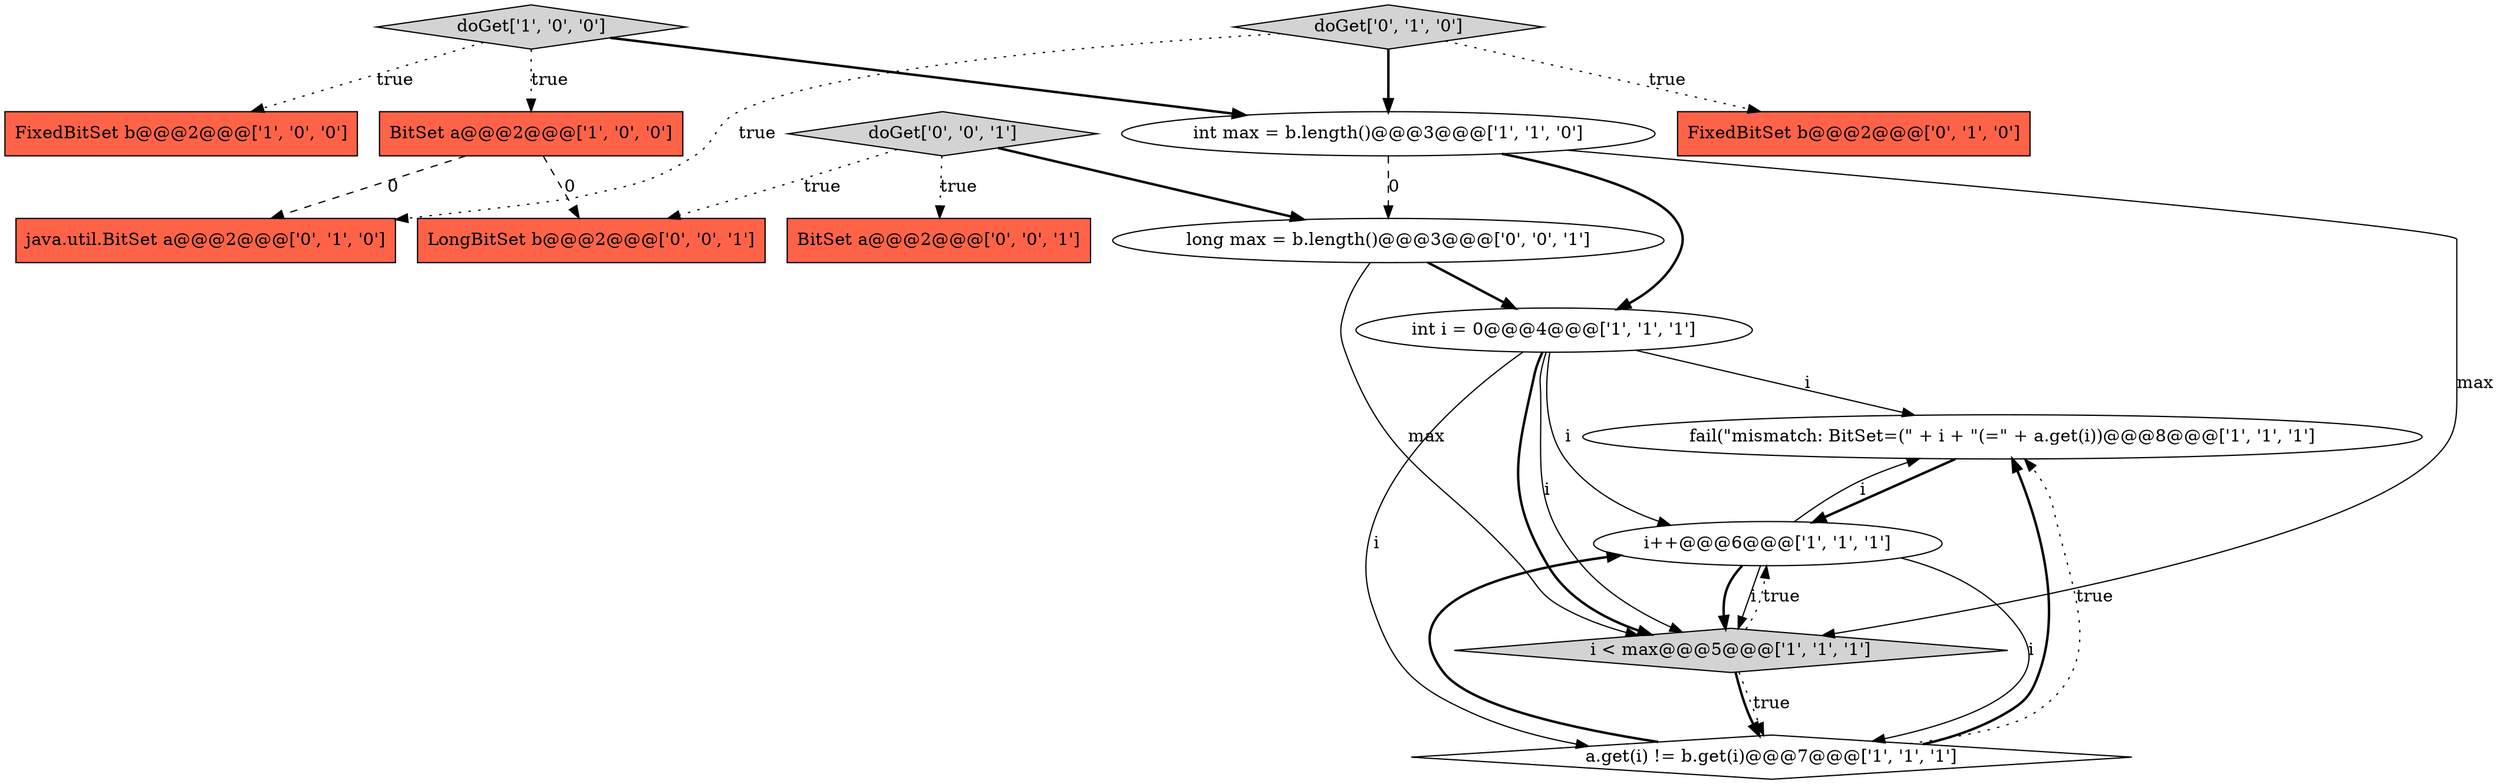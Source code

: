 digraph {
1 [style = filled, label = "fail(\"mismatch: BitSet=(\" + i + \"(=\" + a.get(i))@@@8@@@['1', '1', '1']", fillcolor = white, shape = ellipse image = "AAA0AAABBB1BBB"];
8 [style = filled, label = "i < max@@@5@@@['1', '1', '1']", fillcolor = lightgray, shape = diamond image = "AAA0AAABBB1BBB"];
7 [style = filled, label = "BitSet a@@@2@@@['1', '0', '0']", fillcolor = tomato, shape = box image = "AAA1AAABBB1BBB"];
13 [style = filled, label = "LongBitSet b@@@2@@@['0', '0', '1']", fillcolor = tomato, shape = box image = "AAA0AAABBB3BBB"];
9 [style = filled, label = "FixedBitSet b@@@2@@@['0', '1', '0']", fillcolor = tomato, shape = box image = "AAA0AAABBB2BBB"];
0 [style = filled, label = "a.get(i) != b.get(i)@@@7@@@['1', '1', '1']", fillcolor = white, shape = diamond image = "AAA0AAABBB1BBB"];
4 [style = filled, label = "FixedBitSet b@@@2@@@['1', '0', '0']", fillcolor = tomato, shape = box image = "AAA0AAABBB1BBB"];
3 [style = filled, label = "doGet['1', '0', '0']", fillcolor = lightgray, shape = diamond image = "AAA0AAABBB1BBB"];
5 [style = filled, label = "i++@@@6@@@['1', '1', '1']", fillcolor = white, shape = ellipse image = "AAA0AAABBB1BBB"];
11 [style = filled, label = "doGet['0', '1', '0']", fillcolor = lightgray, shape = diamond image = "AAA0AAABBB2BBB"];
14 [style = filled, label = "doGet['0', '0', '1']", fillcolor = lightgray, shape = diamond image = "AAA0AAABBB3BBB"];
10 [style = filled, label = "java.util.BitSet a@@@2@@@['0', '1', '0']", fillcolor = tomato, shape = box image = "AAA1AAABBB2BBB"];
15 [style = filled, label = "long max = b.length()@@@3@@@['0', '0', '1']", fillcolor = white, shape = ellipse image = "AAA0AAABBB3BBB"];
6 [style = filled, label = "int max = b.length()@@@3@@@['1', '1', '0']", fillcolor = white, shape = ellipse image = "AAA0AAABBB1BBB"];
2 [style = filled, label = "int i = 0@@@4@@@['1', '1', '1']", fillcolor = white, shape = ellipse image = "AAA0AAABBB1BBB"];
12 [style = filled, label = "BitSet a@@@2@@@['0', '0', '1']", fillcolor = tomato, shape = box image = "AAA0AAABBB3BBB"];
1->5 [style = bold, label=""];
5->8 [style = bold, label=""];
15->2 [style = bold, label=""];
3->7 [style = dotted, label="true"];
14->12 [style = dotted, label="true"];
11->10 [style = dotted, label="true"];
11->6 [style = bold, label=""];
3->4 [style = dotted, label="true"];
3->6 [style = bold, label=""];
11->9 [style = dotted, label="true"];
5->1 [style = solid, label="i"];
14->13 [style = dotted, label="true"];
2->8 [style = solid, label="i"];
6->2 [style = bold, label=""];
8->0 [style = bold, label=""];
6->8 [style = solid, label="max"];
8->5 [style = dotted, label="true"];
6->15 [style = dashed, label="0"];
0->1 [style = bold, label=""];
15->8 [style = solid, label="max"];
2->1 [style = solid, label="i"];
0->1 [style = dotted, label="true"];
7->13 [style = dashed, label="0"];
5->0 [style = solid, label="i"];
2->0 [style = solid, label="i"];
7->10 [style = dashed, label="0"];
14->15 [style = bold, label=""];
8->0 [style = dotted, label="true"];
2->5 [style = solid, label="i"];
2->8 [style = bold, label=""];
0->5 [style = bold, label=""];
5->8 [style = solid, label="i"];
}
